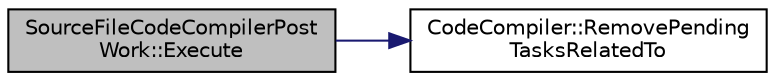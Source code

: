 digraph "SourceFileCodeCompilerPostWork::Execute"
{
  edge [fontname="Helvetica",fontsize="10",labelfontname="Helvetica",labelfontsize="10"];
  node [fontname="Helvetica",fontsize="10",shape=record];
  rankdir="LR";
  Node1 [label="SourceFileCodeCompilerPost\lWork::Execute",height=0.2,width=0.4,color="black", fillcolor="grey75", style="filled", fontcolor="black"];
  Node1 -> Node2 [color="midnightblue",fontsize="10",style="solid",fontname="Helvetica"];
  Node2 [label="CodeCompiler::RemovePending\lTasksRelatedTo",height=0.2,width=0.4,color="black", fillcolor="white", style="filled",URL="$d2/d33/class_code_compiler.html#abf99cd60b5ae079c24460257ecc9656e"];
}
